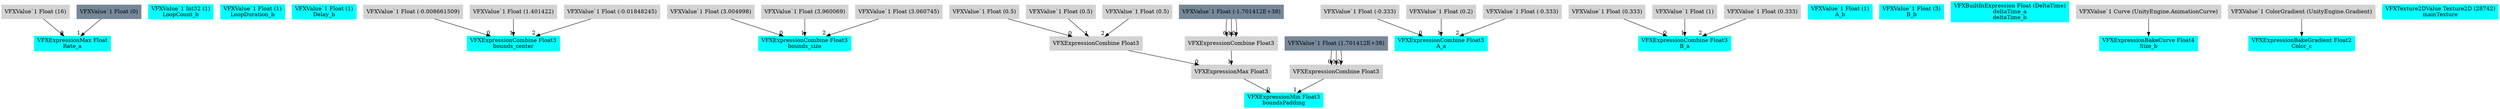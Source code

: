 digraph G {
node0 [shape="box" color="cyan" style="filled" label="VFXExpressionMax Float
Rate_a"]
node1 [shape="box" color="lightgray" style="filled" label="VFXValue`1 Float (16)"]
node2 [shape="box" color="lightslategray" style="filled" label="VFXValue`1 Float (0)"]
node3 [shape="box" color="cyan" style="filled" label="VFXValue`1 Int32 (1)
LoopCount_b"]
node4 [shape="box" color="cyan" style="filled" label="VFXValue`1 Float (1)
LoopDuration_b"]
node5 [shape="box" color="cyan" style="filled" label="VFXValue`1 Float (1)
Delay_b"]
node6 [shape="box" color="cyan" style="filled" label="VFXExpressionCombine Float3
bounds_center"]
node7 [shape="box" color="lightgray" style="filled" label="VFXValue`1 Float (-0.008661509)"]
node8 [shape="box" color="lightgray" style="filled" label="VFXValue`1 Float (1.401422)"]
node9 [shape="box" color="lightgray" style="filled" label="VFXValue`1 Float (-0.01848245)"]
node10 [shape="box" color="cyan" style="filled" label="VFXExpressionCombine Float3
bounds_size"]
node11 [shape="box" color="lightgray" style="filled" label="VFXValue`1 Float (3.004998)"]
node12 [shape="box" color="lightgray" style="filled" label="VFXValue`1 Float (3.960069)"]
node13 [shape="box" color="lightgray" style="filled" label="VFXValue`1 Float (3.060745)"]
node14 [shape="box" color="cyan" style="filled" label="VFXExpressionMin Float3
boundsPadding"]
node15 [shape="box" color="lightgray" style="filled" label="VFXExpressionMax Float3"]
node16 [shape="box" color="lightgray" style="filled" label="VFXExpressionCombine Float3"]
node17 [shape="box" color="lightgray" style="filled" label="VFXValue`1 Float (0.5)"]
node18 [shape="box" color="lightgray" style="filled" label="VFXValue`1 Float (0.5)"]
node19 [shape="box" color="lightgray" style="filled" label="VFXValue`1 Float (0.5)"]
node20 [shape="box" color="lightgray" style="filled" label="VFXExpressionCombine Float3"]
node21 [shape="box" color="lightslategray" style="filled" label="VFXValue`1 Float (-1.701412E+38)"]
node22 [shape="box" color="lightgray" style="filled" label="VFXExpressionCombine Float3"]
node23 [shape="box" color="lightslategray" style="filled" label="VFXValue`1 Float (1.701412E+38)"]
node24 [shape="box" color="cyan" style="filled" label="VFXExpressionCombine Float3
A_a"]
node25 [shape="box" color="lightgray" style="filled" label="VFXValue`1 Float (-0.333)"]
node26 [shape="box" color="lightgray" style="filled" label="VFXValue`1 Float (0.2)"]
node27 [shape="box" color="lightgray" style="filled" label="VFXValue`1 Float (-0.333)"]
node28 [shape="box" color="cyan" style="filled" label="VFXExpressionCombine Float3
B_a"]
node29 [shape="box" color="lightgray" style="filled" label="VFXValue`1 Float (0.333)"]
node30 [shape="box" color="lightgray" style="filled" label="VFXValue`1 Float (1)"]
node31 [shape="box" color="lightgray" style="filled" label="VFXValue`1 Float (0.333)"]
node32 [shape="box" color="cyan" style="filled" label="VFXValue`1 Float (1)
A_b"]
node33 [shape="box" color="cyan" style="filled" label="VFXValue`1 Float (3)
B_b"]
node34 [shape="box" color="cyan" style="filled" label="VFXBuiltInExpression Float (DeltaTime)
deltaTime_a
deltaTime_b"]
node35 [shape="box" color="cyan" style="filled" label="VFXExpressionBakeCurve Float4
Size_b"]
node36 [shape="box" color="lightgray" style="filled" label="VFXValue`1 Curve (UnityEngine.AnimationCurve)"]
node37 [shape="box" color="cyan" style="filled" label="VFXExpressionBakeGradient Float2
Color_c"]
node38 [shape="box" color="lightgray" style="filled" label="VFXValue`1 ColorGradient (UnityEngine.Gradient)"]
node39 [shape="box" color="cyan" style="filled" label="VFXTexture2DValue Texture2D (28742)
mainTexture"]
node1 -> node0 [headlabel="0"]
node2 -> node0 [headlabel="1"]
node7 -> node6 [headlabel="0"]
node8 -> node6 [headlabel="1"]
node9 -> node6 [headlabel="2"]
node11 -> node10 [headlabel="0"]
node12 -> node10 [headlabel="1"]
node13 -> node10 [headlabel="2"]
node15 -> node14 [headlabel="0"]
node22 -> node14 [headlabel="1"]
node16 -> node15 [headlabel="0"]
node20 -> node15 [headlabel="1"]
node17 -> node16 [headlabel="0"]
node18 -> node16 [headlabel="1"]
node19 -> node16 [headlabel="2"]
node21 -> node20 [headlabel="0"]
node21 -> node20 [headlabel="1"]
node21 -> node20 [headlabel="2"]
node23 -> node22 [headlabel="0"]
node23 -> node22 [headlabel="1"]
node23 -> node22 [headlabel="2"]
node25 -> node24 [headlabel="0"]
node26 -> node24 [headlabel="1"]
node27 -> node24 [headlabel="2"]
node29 -> node28 [headlabel="0"]
node30 -> node28 [headlabel="1"]
node31 -> node28 [headlabel="2"]
node36 -> node35 
node38 -> node37 
}
